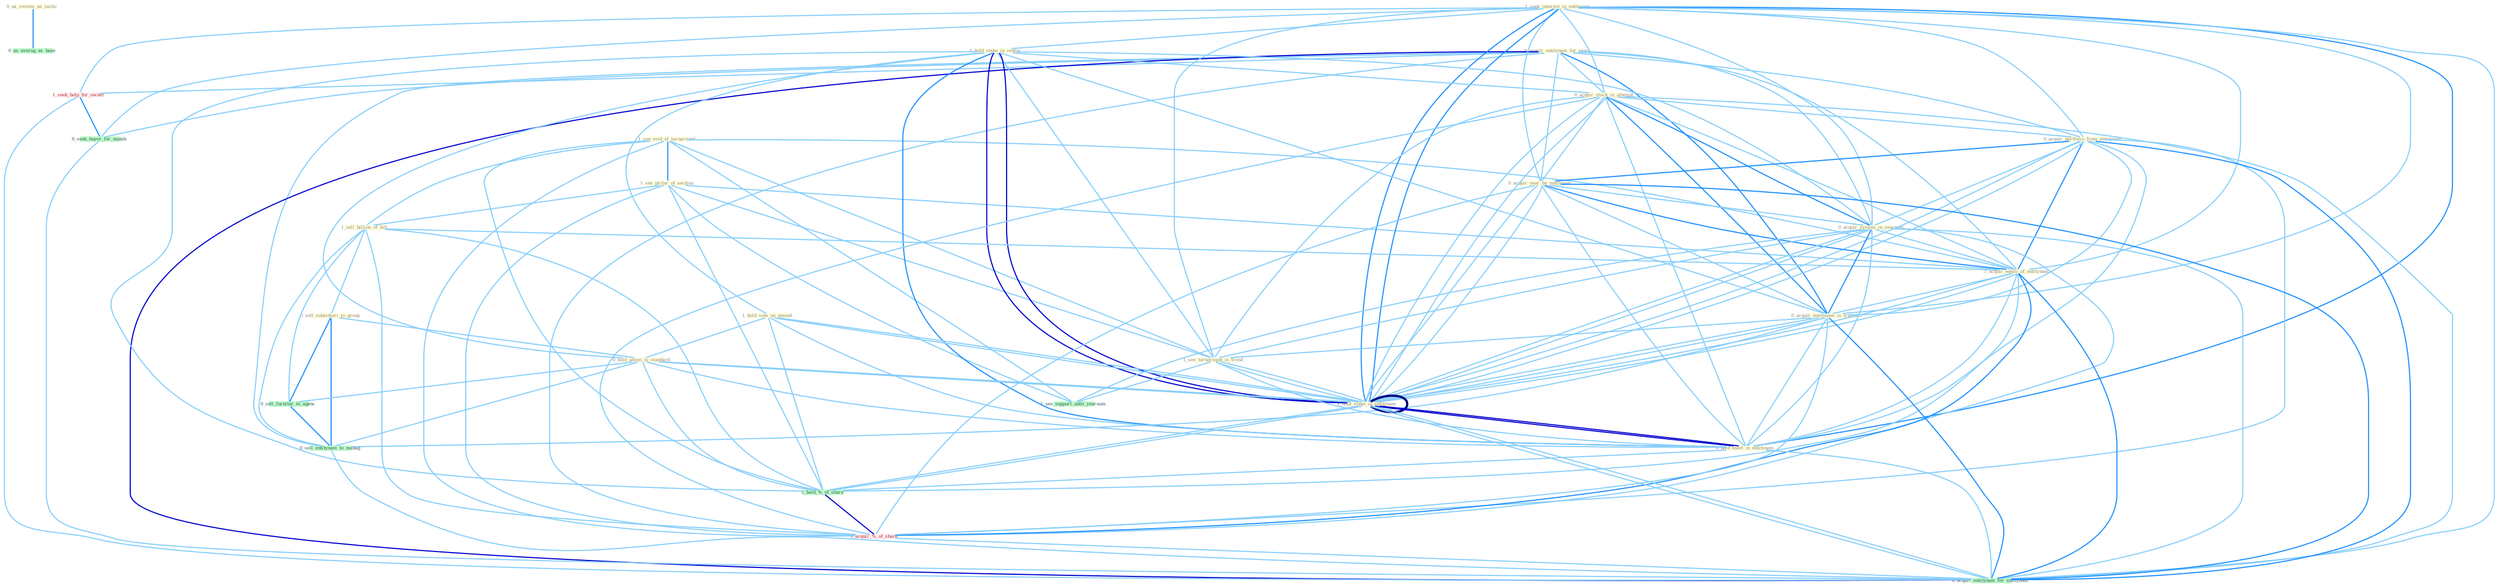 Graph G{ 
    node
    [shape=polygon,style=filled,width=.5,height=.06,color="#BDFCC9",fixedsize=true,fontsize=4,
    fontcolor="#2f4f4f"];
    {node
    [color="#ffffe0", fontcolor="#8b7d6b"] "0_us_review_as_tactic " "1_see_evid_of_turnaround " "0_acquir_entitynam_for_stock " "1_see_pictur_of_section " "1_seek_interest_in_entitynam " "1_hold_stake_in_ventur " "1_sell_billion_of_bill " "0_acquir_stock_in_attempt " "1_hold_vote_on_amend " "0_acquir_portfolio_from_entitynam " "0_acquir_year_by_entitynam " "0_acquir_system_in_yearnum " "1_acquir_equiti_of_entitynam " "0_acquir_entitynam_in_transact " "1_see_turnaround_in_trend " "0_sell_subsidiari_to_group " "0_hold_anyon_to_standard " "1_hold_stake_in_entitynam " "0_hold_meet_in_entitynam "}
{node [color="#fff0f5", fontcolor="#b22222"] "1_hold_stake_in_entitynam " "1_seek_help_for_owner " "1_acquir_%_of_share "}
edge [color="#B0E2FF"];

	"0_us_review_as_tactic " -- "0_us_averag_as_base " [w="2", color="#1e90ff" , len=0.8];
	"1_see_evid_of_turnaround " -- "1_see_pictur_of_section " [w="2", color="#1e90ff" , len=0.8];
	"1_see_evid_of_turnaround " -- "1_sell_billion_of_bill " [w="1", color="#87cefa" ];
	"1_see_evid_of_turnaround " -- "1_acquir_equiti_of_entitynam " [w="1", color="#87cefa" ];
	"1_see_evid_of_turnaround " -- "1_see_turnaround_in_trend " [w="1", color="#87cefa" ];
	"1_see_evid_of_turnaround " -- "1_hold_%_of_share " [w="1", color="#87cefa" ];
	"1_see_evid_of_turnaround " -- "1_acquir_%_of_share " [w="1", color="#87cefa" ];
	"1_see_evid_of_turnaround " -- "1_see_support_until_yearnum " [w="1", color="#87cefa" ];
	"0_acquir_entitynam_for_stock " -- "0_acquir_stock_in_attempt " [w="1", color="#87cefa" ];
	"0_acquir_entitynam_for_stock " -- "0_acquir_portfolio_from_entitynam " [w="1", color="#87cefa" ];
	"0_acquir_entitynam_for_stock " -- "0_acquir_year_by_entitynam " [w="1", color="#87cefa" ];
	"0_acquir_entitynam_for_stock " -- "0_acquir_system_in_yearnum " [w="1", color="#87cefa" ];
	"0_acquir_entitynam_for_stock " -- "1_acquir_equiti_of_entitynam " [w="1", color="#87cefa" ];
	"0_acquir_entitynam_for_stock " -- "0_acquir_entitynam_in_transact " [w="2", color="#1e90ff" , len=0.8];
	"0_acquir_entitynam_for_stock " -- "1_seek_help_for_owner " [w="1", color="#87cefa" ];
	"0_acquir_entitynam_for_stock " -- "0_seek_buyer_for_month " [w="1", color="#87cefa" ];
	"0_acquir_entitynam_for_stock " -- "1_acquir_%_of_share " [w="1", color="#87cefa" ];
	"0_acquir_entitynam_for_stock " -- "0_sell_entitynam_to_manag " [w="1", color="#87cefa" ];
	"0_acquir_entitynam_for_stock " -- "0_acquir_entitynam_for_entitynam " [w="3", color="#0000cd" , len=0.6];
	"1_see_pictur_of_section " -- "1_sell_billion_of_bill " [w="1", color="#87cefa" ];
	"1_see_pictur_of_section " -- "1_acquir_equiti_of_entitynam " [w="1", color="#87cefa" ];
	"1_see_pictur_of_section " -- "1_see_turnaround_in_trend " [w="1", color="#87cefa" ];
	"1_see_pictur_of_section " -- "1_hold_%_of_share " [w="1", color="#87cefa" ];
	"1_see_pictur_of_section " -- "1_acquir_%_of_share " [w="1", color="#87cefa" ];
	"1_see_pictur_of_section " -- "1_see_support_until_yearnum " [w="1", color="#87cefa" ];
	"1_seek_interest_in_entitynam " -- "1_hold_stake_in_ventur " [w="1", color="#87cefa" ];
	"1_seek_interest_in_entitynam " -- "0_acquir_stock_in_attempt " [w="1", color="#87cefa" ];
	"1_seek_interest_in_entitynam " -- "0_acquir_portfolio_from_entitynam " [w="1", color="#87cefa" ];
	"1_seek_interest_in_entitynam " -- "0_acquir_year_by_entitynam " [w="1", color="#87cefa" ];
	"1_seek_interest_in_entitynam " -- "0_acquir_system_in_yearnum " [w="1", color="#87cefa" ];
	"1_seek_interest_in_entitynam " -- "1_acquir_equiti_of_entitynam " [w="1", color="#87cefa" ];
	"1_seek_interest_in_entitynam " -- "0_acquir_entitynam_in_transact " [w="1", color="#87cefa" ];
	"1_seek_interest_in_entitynam " -- "1_see_turnaround_in_trend " [w="1", color="#87cefa" ];
	"1_seek_interest_in_entitynam " -- "1_hold_stake_in_entitynam " [w="2", color="#1e90ff" , len=0.8];
	"1_seek_interest_in_entitynam " -- "0_hold_meet_in_entitynam " [w="2", color="#1e90ff" , len=0.8];
	"1_seek_interest_in_entitynam " -- "1_hold_stake_in_entitynam " [w="2", color="#1e90ff" , len=0.8];
	"1_seek_interest_in_entitynam " -- "1_seek_help_for_owner " [w="1", color="#87cefa" ];
	"1_seek_interest_in_entitynam " -- "0_seek_buyer_for_month " [w="1", color="#87cefa" ];
	"1_seek_interest_in_entitynam " -- "0_acquir_entitynam_for_entitynam " [w="1", color="#87cefa" ];
	"1_hold_stake_in_ventur " -- "0_acquir_stock_in_attempt " [w="1", color="#87cefa" ];
	"1_hold_stake_in_ventur " -- "1_hold_vote_on_amend " [w="1", color="#87cefa" ];
	"1_hold_stake_in_ventur " -- "0_acquir_system_in_yearnum " [w="1", color="#87cefa" ];
	"1_hold_stake_in_ventur " -- "0_acquir_entitynam_in_transact " [w="1", color="#87cefa" ];
	"1_hold_stake_in_ventur " -- "1_see_turnaround_in_trend " [w="1", color="#87cefa" ];
	"1_hold_stake_in_ventur " -- "0_hold_anyon_to_standard " [w="1", color="#87cefa" ];
	"1_hold_stake_in_ventur " -- "1_hold_stake_in_entitynam " [w="3", color="#0000cd" , len=0.6];
	"1_hold_stake_in_ventur " -- "0_hold_meet_in_entitynam " [w="2", color="#1e90ff" , len=0.8];
	"1_hold_stake_in_ventur " -- "1_hold_%_of_share " [w="1", color="#87cefa" ];
	"1_hold_stake_in_ventur " -- "1_hold_stake_in_entitynam " [w="3", color="#0000cd" , len=0.6];
	"1_sell_billion_of_bill " -- "1_acquir_equiti_of_entitynam " [w="1", color="#87cefa" ];
	"1_sell_billion_of_bill " -- "0_sell_subsidiari_to_group " [w="1", color="#87cefa" ];
	"1_sell_billion_of_bill " -- "1_hold_%_of_share " [w="1", color="#87cefa" ];
	"1_sell_billion_of_bill " -- "1_acquir_%_of_share " [w="1", color="#87cefa" ];
	"1_sell_billion_of_bill " -- "0_sell_furnitur_to_agenc " [w="1", color="#87cefa" ];
	"1_sell_billion_of_bill " -- "0_sell_entitynam_to_manag " [w="1", color="#87cefa" ];
	"0_acquir_stock_in_attempt " -- "0_acquir_portfolio_from_entitynam " [w="1", color="#87cefa" ];
	"0_acquir_stock_in_attempt " -- "0_acquir_year_by_entitynam " [w="1", color="#87cefa" ];
	"0_acquir_stock_in_attempt " -- "0_acquir_system_in_yearnum " [w="2", color="#1e90ff" , len=0.8];
	"0_acquir_stock_in_attempt " -- "1_acquir_equiti_of_entitynam " [w="1", color="#87cefa" ];
	"0_acquir_stock_in_attempt " -- "0_acquir_entitynam_in_transact " [w="2", color="#1e90ff" , len=0.8];
	"0_acquir_stock_in_attempt " -- "1_see_turnaround_in_trend " [w="1", color="#87cefa" ];
	"0_acquir_stock_in_attempt " -- "1_hold_stake_in_entitynam " [w="1", color="#87cefa" ];
	"0_acquir_stock_in_attempt " -- "0_hold_meet_in_entitynam " [w="1", color="#87cefa" ];
	"0_acquir_stock_in_attempt " -- "1_hold_stake_in_entitynam " [w="1", color="#87cefa" ];
	"0_acquir_stock_in_attempt " -- "1_acquir_%_of_share " [w="1", color="#87cefa" ];
	"0_acquir_stock_in_attempt " -- "0_acquir_entitynam_for_entitynam " [w="1", color="#87cefa" ];
	"1_hold_vote_on_amend " -- "0_hold_anyon_to_standard " [w="1", color="#87cefa" ];
	"1_hold_vote_on_amend " -- "1_hold_stake_in_entitynam " [w="1", color="#87cefa" ];
	"1_hold_vote_on_amend " -- "0_hold_meet_in_entitynam " [w="1", color="#87cefa" ];
	"1_hold_vote_on_amend " -- "1_hold_%_of_share " [w="1", color="#87cefa" ];
	"1_hold_vote_on_amend " -- "1_hold_stake_in_entitynam " [w="1", color="#87cefa" ];
	"0_acquir_portfolio_from_entitynam " -- "0_acquir_year_by_entitynam " [w="2", color="#1e90ff" , len=0.8];
	"0_acquir_portfolio_from_entitynam " -- "0_acquir_system_in_yearnum " [w="1", color="#87cefa" ];
	"0_acquir_portfolio_from_entitynam " -- "1_acquir_equiti_of_entitynam " [w="2", color="#1e90ff" , len=0.8];
	"0_acquir_portfolio_from_entitynam " -- "0_acquir_entitynam_in_transact " [w="1", color="#87cefa" ];
	"0_acquir_portfolio_from_entitynam " -- "1_hold_stake_in_entitynam " [w="1", color="#87cefa" ];
	"0_acquir_portfolio_from_entitynam " -- "0_hold_meet_in_entitynam " [w="1", color="#87cefa" ];
	"0_acquir_portfolio_from_entitynam " -- "1_hold_stake_in_entitynam " [w="1", color="#87cefa" ];
	"0_acquir_portfolio_from_entitynam " -- "1_acquir_%_of_share " [w="1", color="#87cefa" ];
	"0_acquir_portfolio_from_entitynam " -- "0_acquir_entitynam_for_entitynam " [w="2", color="#1e90ff" , len=0.8];
	"0_acquir_year_by_entitynam " -- "0_acquir_system_in_yearnum " [w="1", color="#87cefa" ];
	"0_acquir_year_by_entitynam " -- "1_acquir_equiti_of_entitynam " [w="2", color="#1e90ff" , len=0.8];
	"0_acquir_year_by_entitynam " -- "0_acquir_entitynam_in_transact " [w="1", color="#87cefa" ];
	"0_acquir_year_by_entitynam " -- "1_hold_stake_in_entitynam " [w="1", color="#87cefa" ];
	"0_acquir_year_by_entitynam " -- "0_hold_meet_in_entitynam " [w="1", color="#87cefa" ];
	"0_acquir_year_by_entitynam " -- "1_hold_stake_in_entitynam " [w="1", color="#87cefa" ];
	"0_acquir_year_by_entitynam " -- "1_acquir_%_of_share " [w="1", color="#87cefa" ];
	"0_acquir_year_by_entitynam " -- "0_acquir_entitynam_for_entitynam " [w="2", color="#1e90ff" , len=0.8];
	"0_acquir_system_in_yearnum " -- "1_acquir_equiti_of_entitynam " [w="1", color="#87cefa" ];
	"0_acquir_system_in_yearnum " -- "0_acquir_entitynam_in_transact " [w="2", color="#1e90ff" , len=0.8];
	"0_acquir_system_in_yearnum " -- "1_see_turnaround_in_trend " [w="1", color="#87cefa" ];
	"0_acquir_system_in_yearnum " -- "1_hold_stake_in_entitynam " [w="1", color="#87cefa" ];
	"0_acquir_system_in_yearnum " -- "0_hold_meet_in_entitynam " [w="1", color="#87cefa" ];
	"0_acquir_system_in_yearnum " -- "1_hold_stake_in_entitynam " [w="1", color="#87cefa" ];
	"0_acquir_system_in_yearnum " -- "1_acquir_%_of_share " [w="1", color="#87cefa" ];
	"0_acquir_system_in_yearnum " -- "1_see_support_until_yearnum " [w="1", color="#87cefa" ];
	"0_acquir_system_in_yearnum " -- "0_acquir_entitynam_for_entitynam " [w="1", color="#87cefa" ];
	"1_acquir_equiti_of_entitynam " -- "0_acquir_entitynam_in_transact " [w="1", color="#87cefa" ];
	"1_acquir_equiti_of_entitynam " -- "1_hold_stake_in_entitynam " [w="1", color="#87cefa" ];
	"1_acquir_equiti_of_entitynam " -- "0_hold_meet_in_entitynam " [w="1", color="#87cefa" ];
	"1_acquir_equiti_of_entitynam " -- "1_hold_%_of_share " [w="1", color="#87cefa" ];
	"1_acquir_equiti_of_entitynam " -- "1_hold_stake_in_entitynam " [w="1", color="#87cefa" ];
	"1_acquir_equiti_of_entitynam " -- "1_acquir_%_of_share " [w="2", color="#1e90ff" , len=0.8];
	"1_acquir_equiti_of_entitynam " -- "0_acquir_entitynam_for_entitynam " [w="2", color="#1e90ff" , len=0.8];
	"0_acquir_entitynam_in_transact " -- "1_see_turnaround_in_trend " [w="1", color="#87cefa" ];
	"0_acquir_entitynam_in_transact " -- "1_hold_stake_in_entitynam " [w="1", color="#87cefa" ];
	"0_acquir_entitynam_in_transact " -- "0_hold_meet_in_entitynam " [w="1", color="#87cefa" ];
	"0_acquir_entitynam_in_transact " -- "1_hold_stake_in_entitynam " [w="1", color="#87cefa" ];
	"0_acquir_entitynam_in_transact " -- "1_acquir_%_of_share " [w="1", color="#87cefa" ];
	"0_acquir_entitynam_in_transact " -- "0_sell_entitynam_to_manag " [w="1", color="#87cefa" ];
	"0_acquir_entitynam_in_transact " -- "0_acquir_entitynam_for_entitynam " [w="2", color="#1e90ff" , len=0.8];
	"1_see_turnaround_in_trend " -- "1_hold_stake_in_entitynam " [w="1", color="#87cefa" ];
	"1_see_turnaround_in_trend " -- "0_hold_meet_in_entitynam " [w="1", color="#87cefa" ];
	"1_see_turnaround_in_trend " -- "1_hold_stake_in_entitynam " [w="1", color="#87cefa" ];
	"1_see_turnaround_in_trend " -- "1_see_support_until_yearnum " [w="1", color="#87cefa" ];
	"0_sell_subsidiari_to_group " -- "0_hold_anyon_to_standard " [w="1", color="#87cefa" ];
	"0_sell_subsidiari_to_group " -- "0_sell_furnitur_to_agenc " [w="2", color="#1e90ff" , len=0.8];
	"0_sell_subsidiari_to_group " -- "0_sell_entitynam_to_manag " [w="2", color="#1e90ff" , len=0.8];
	"0_hold_anyon_to_standard " -- "1_hold_stake_in_entitynam " [w="1", color="#87cefa" ];
	"0_hold_anyon_to_standard " -- "0_hold_meet_in_entitynam " [w="1", color="#87cefa" ];
	"0_hold_anyon_to_standard " -- "1_hold_%_of_share " [w="1", color="#87cefa" ];
	"0_hold_anyon_to_standard " -- "1_hold_stake_in_entitynam " [w="1", color="#87cefa" ];
	"0_hold_anyon_to_standard " -- "0_sell_furnitur_to_agenc " [w="1", color="#87cefa" ];
	"0_hold_anyon_to_standard " -- "0_sell_entitynam_to_manag " [w="1", color="#87cefa" ];
	"1_hold_stake_in_entitynam " -- "0_hold_meet_in_entitynam " [w="3", color="#0000cd" , len=0.6];
	"1_hold_stake_in_entitynam " -- "1_hold_%_of_share " [w="1", color="#87cefa" ];
	"1_hold_stake_in_entitynam " -- "1_hold_stake_in_entitynam " [w="4", style=bold, color="#000080", len=0.4];
	"1_hold_stake_in_entitynam " -- "0_acquir_entitynam_for_entitynam " [w="1", color="#87cefa" ];
	"0_hold_meet_in_entitynam " -- "1_hold_%_of_share " [w="1", color="#87cefa" ];
	"0_hold_meet_in_entitynam " -- "1_hold_stake_in_entitynam " [w="3", color="#0000cd" , len=0.6];
	"0_hold_meet_in_entitynam " -- "0_acquir_entitynam_for_entitynam " [w="1", color="#87cefa" ];
	"1_hold_%_of_share " -- "1_hold_stake_in_entitynam " [w="1", color="#87cefa" ];
	"1_hold_%_of_share " -- "1_acquir_%_of_share " [w="3", color="#0000cd" , len=0.6];
	"1_hold_stake_in_entitynam " -- "0_acquir_entitynam_for_entitynam " [w="1", color="#87cefa" ];
	"1_seek_help_for_owner " -- "0_seek_buyer_for_month " [w="2", color="#1e90ff" , len=0.8];
	"1_seek_help_for_owner " -- "0_acquir_entitynam_for_entitynam " [w="1", color="#87cefa" ];
	"0_seek_buyer_for_month " -- "0_acquir_entitynam_for_entitynam " [w="1", color="#87cefa" ];
	"1_acquir_%_of_share " -- "0_acquir_entitynam_for_entitynam " [w="1", color="#87cefa" ];
	"0_sell_furnitur_to_agenc " -- "0_sell_entitynam_to_manag " [w="2", color="#1e90ff" , len=0.8];
	"0_sell_entitynam_to_manag " -- "0_acquir_entitynam_for_entitynam " [w="1", color="#87cefa" ];
}